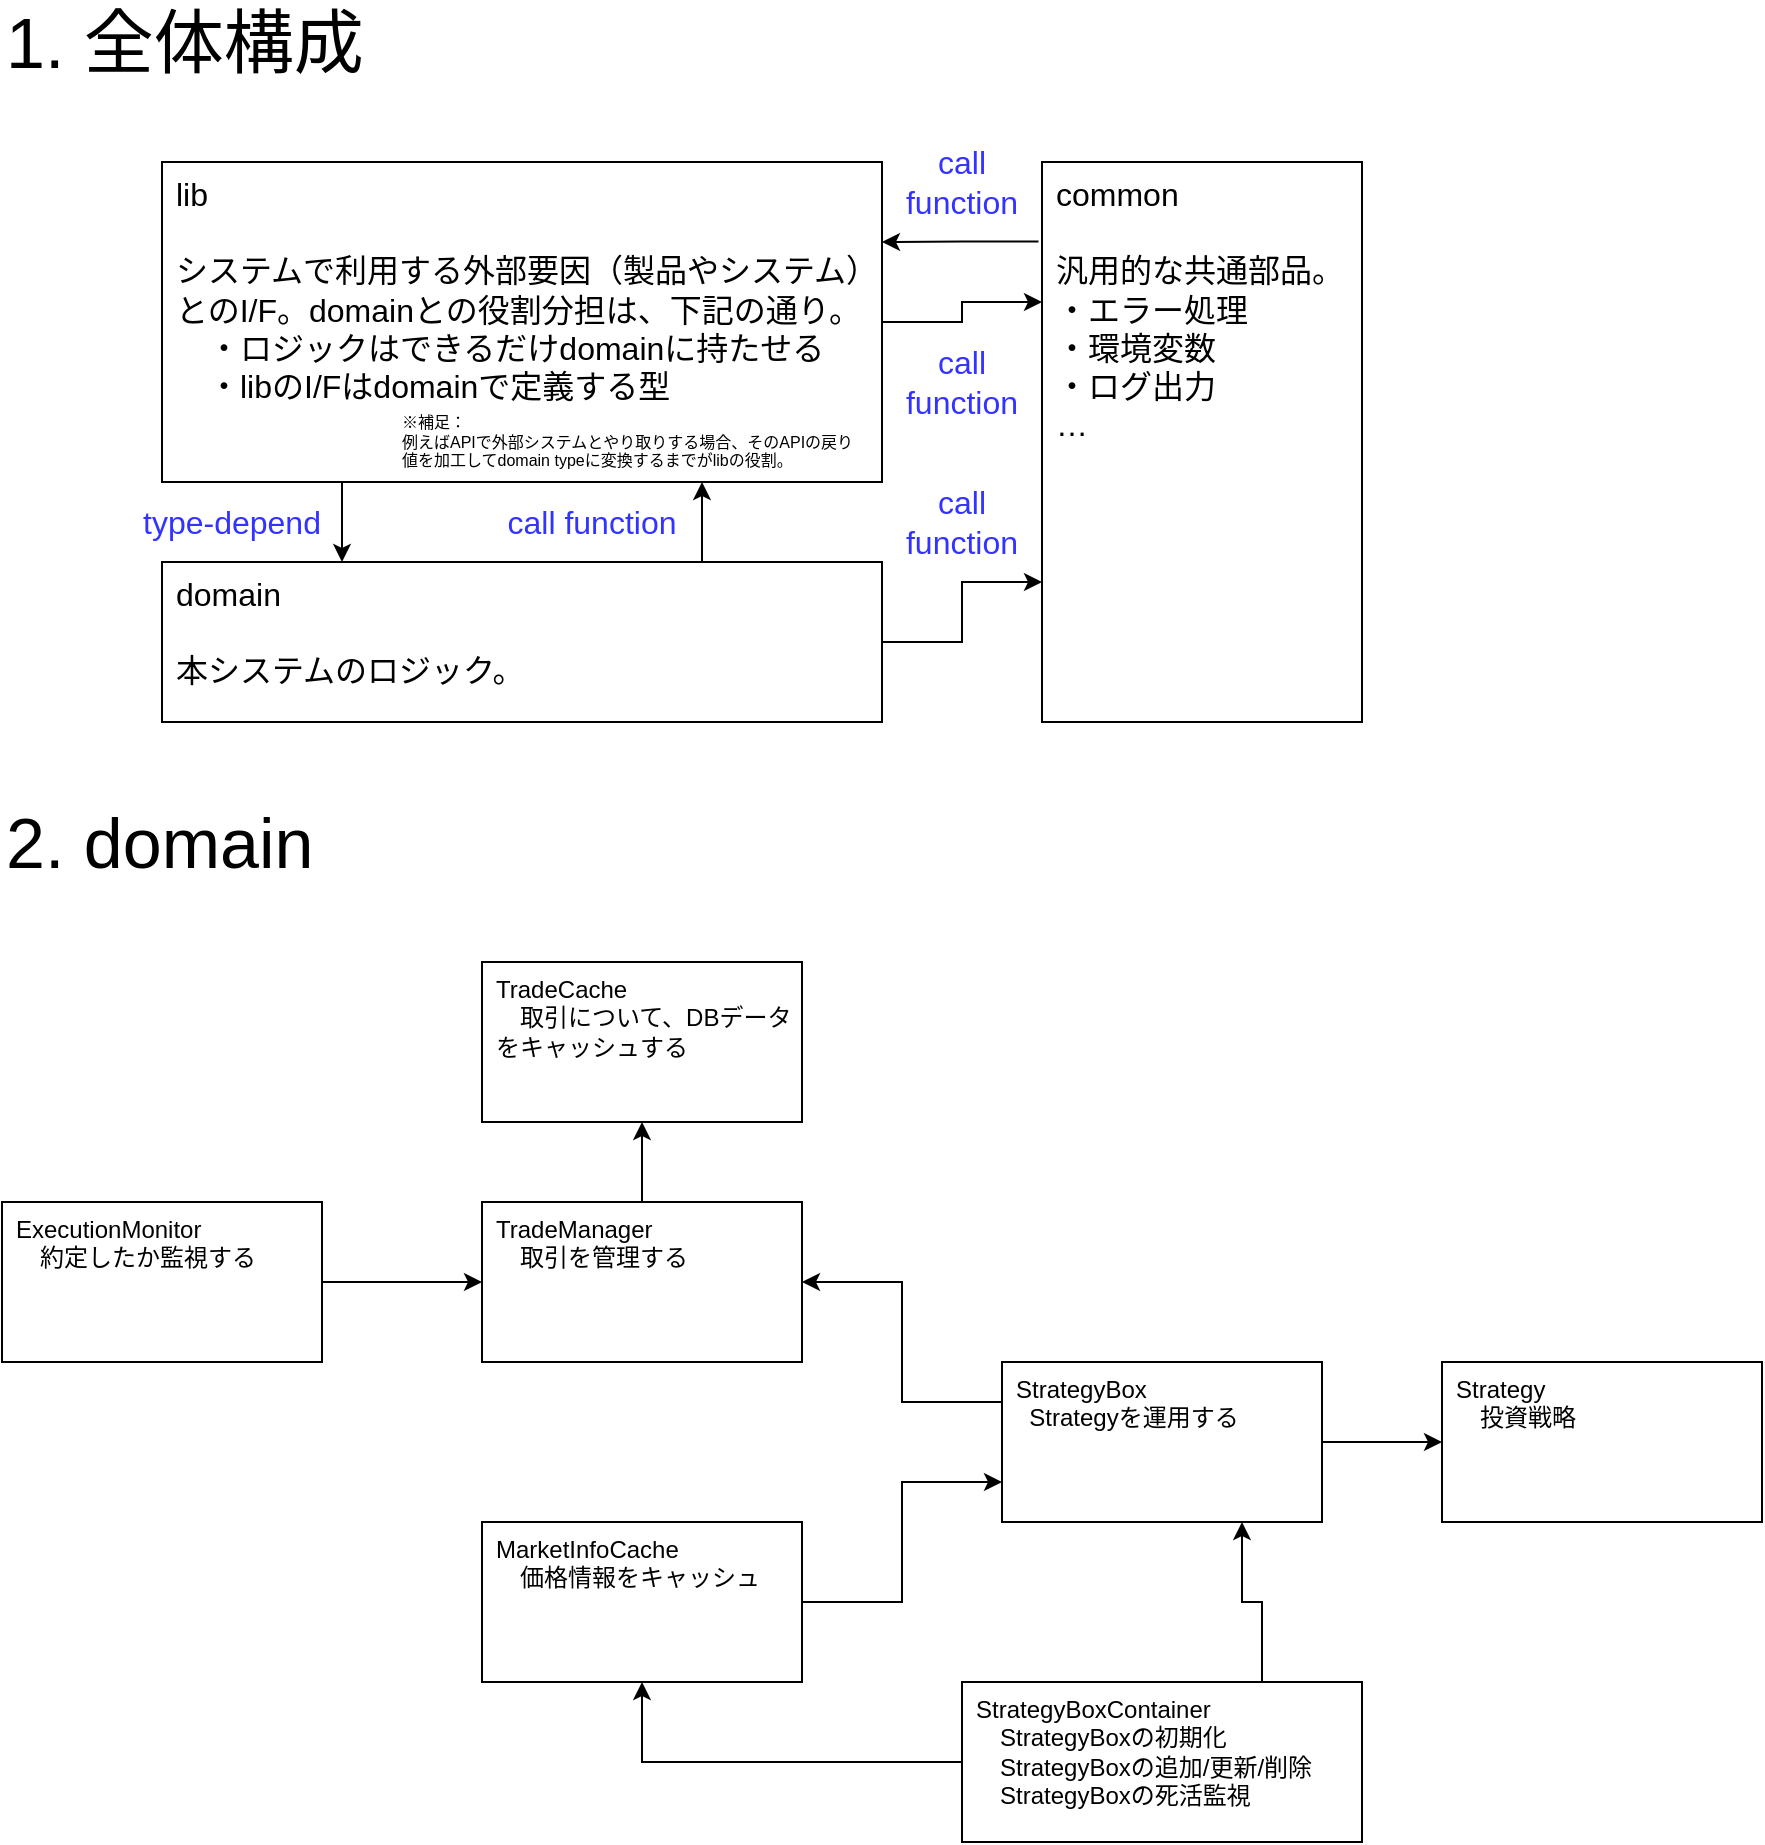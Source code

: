 <mxfile version="14.5.1" type="device"><diagram id="QO8zTXh8MmwBbY8q714F" name="ページ1"><mxGraphModel dx="1422" dy="862" grid="1" gridSize="10" guides="1" tooltips="1" connect="1" arrows="1" fold="1" page="1" pageScale="1" pageWidth="4681" pageHeight="3300" math="0" shadow="0"><root><mxCell id="0"/><mxCell id="1" parent="0"/><mxCell id="1mVnNg7vztShOF0JRuJz-1" value="1. 全体構成" style="text;html=1;strokeColor=none;fillColor=none;align=left;verticalAlign=middle;whiteSpace=wrap;rounded=0;fontSize=35;" parent="1" vertex="1"><mxGeometry x="80" y="80" width="200" height="40" as="geometry"/></mxCell><mxCell id="1mVnNg7vztShOF0JRuJz-2" value="common&lt;br style=&quot;font-size: 16px&quot;&gt;&lt;br style=&quot;font-size: 16px&quot;&gt;汎用的な共通部品。&lt;br&gt;・エラー処理&lt;br&gt;・環境変数&lt;br&gt;・ログ出力&lt;br&gt;…" style="rounded=0;whiteSpace=wrap;html=1;fontSize=16;align=left;horizontal=1;verticalAlign=top;spacingLeft=5;" parent="1" vertex="1"><mxGeometry x="600" y="160" width="160" height="280" as="geometry"/></mxCell><mxCell id="1mVnNg7vztShOF0JRuJz-5" style="edgeStyle=orthogonalEdgeStyle;rounded=0;orthogonalLoop=1;jettySize=auto;html=1;exitX=1;exitY=0.5;exitDx=0;exitDy=0;entryX=0;entryY=0.25;entryDx=0;entryDy=0;fontSize=20;" parent="1" source="1mVnNg7vztShOF0JRuJz-3" target="1mVnNg7vztShOF0JRuJz-2" edge="1"><mxGeometry relative="1" as="geometry"/></mxCell><mxCell id="1mVnNg7vztShOF0JRuJz-25" style="edgeStyle=orthogonalEdgeStyle;rounded=0;orthogonalLoop=1;jettySize=auto;html=1;exitX=0.25;exitY=1;exitDx=0;exitDy=0;entryX=0.25;entryY=0;entryDx=0;entryDy=0;fontSize=30;fontColor=#000000;" parent="1" source="1mVnNg7vztShOF0JRuJz-3" target="1mVnNg7vztShOF0JRuJz-4" edge="1"><mxGeometry relative="1" as="geometry"/></mxCell><mxCell id="1mVnNg7vztShOF0JRuJz-3" value="lib&lt;br&gt;&lt;br&gt;システムで利用する外部要因（製品やシステム）とのI/F。domainとの役割分担は、下記の通り。&lt;br&gt;　・ロジックはできるだけdomainに持たせる&lt;br&gt;　・libのI/Fはdomainで定義する型" style="rounded=0;whiteSpace=wrap;html=1;fontSize=16;align=left;horizontal=1;verticalAlign=top;spacingLeft=5;" parent="1" vertex="1"><mxGeometry x="160" y="160" width="360" height="160" as="geometry"/></mxCell><mxCell id="1mVnNg7vztShOF0JRuJz-7" style="edgeStyle=orthogonalEdgeStyle;rounded=0;orthogonalLoop=1;jettySize=auto;html=1;exitX=1;exitY=0.5;exitDx=0;exitDy=0;entryX=0;entryY=0.75;entryDx=0;entryDy=0;fontSize=20;" parent="1" source="1mVnNg7vztShOF0JRuJz-4" target="1mVnNg7vztShOF0JRuJz-2" edge="1"><mxGeometry relative="1" as="geometry"/></mxCell><mxCell id="1mVnNg7vztShOF0JRuJz-27" style="edgeStyle=orthogonalEdgeStyle;rounded=0;orthogonalLoop=1;jettySize=auto;html=1;exitX=0.75;exitY=0;exitDx=0;exitDy=0;entryX=0.75;entryY=1;entryDx=0;entryDy=0;fontSize=30;fontColor=#000000;" parent="1" source="1mVnNg7vztShOF0JRuJz-4" target="1mVnNg7vztShOF0JRuJz-3" edge="1"><mxGeometry relative="1" as="geometry"/></mxCell><mxCell id="1mVnNg7vztShOF0JRuJz-4" value="domain&lt;br&gt;&lt;br&gt;本システムのロジック。" style="rounded=0;whiteSpace=wrap;html=1;fontSize=16;align=left;horizontal=1;verticalAlign=top;spacingLeft=5;" parent="1" vertex="1"><mxGeometry x="160" y="360" width="360" height="80" as="geometry"/></mxCell><mxCell id="1mVnNg7vztShOF0JRuJz-9" value="type-depend" style="text;html=1;strokeColor=none;fillColor=none;align=center;verticalAlign=middle;whiteSpace=wrap;rounded=0;fontSize=16;fontColor=#3333FF;" parent="1" vertex="1"><mxGeometry x="140" y="330" width="110" height="20" as="geometry"/></mxCell><mxCell id="1mVnNg7vztShOF0JRuJz-10" value="call&lt;br&gt;function" style="text;html=1;strokeColor=none;fillColor=none;align=center;verticalAlign=middle;whiteSpace=wrap;rounded=0;fontSize=16;fontColor=#3333FF;" parent="1" vertex="1"><mxGeometry x="530" y="250" width="60" height="40" as="geometry"/></mxCell><mxCell id="1mVnNg7vztShOF0JRuJz-15" value="※補足：&lt;br style=&quot;font-size: 8px;&quot;&gt;例えばAPIで外部システムとやり取りする場合、そのAPIの戻り値を加工してdomain typeに変換するまでがlibの役割。" style="text;html=1;strokeColor=none;fillColor=none;align=left;verticalAlign=middle;whiteSpace=wrap;rounded=0;fontSize=8;spacing=0;" parent="1" vertex="1"><mxGeometry x="280" y="285" width="230" height="30" as="geometry"/></mxCell><mxCell id="1mVnNg7vztShOF0JRuJz-16" value="2. domain" style="text;html=1;strokeColor=none;fillColor=none;align=left;verticalAlign=middle;whiteSpace=wrap;rounded=0;fontSize=35;" parent="1" vertex="1"><mxGeometry x="80" y="480" width="200" height="40" as="geometry"/></mxCell><mxCell id="1mVnNg7vztShOF0JRuJz-19" value="Strategy&lt;br&gt;　投資戦略" style="rounded=0;whiteSpace=wrap;html=1;fontSize=12;align=left;horizontal=1;verticalAlign=top;spacingLeft=5;" parent="1" vertex="1"><mxGeometry x="800" y="760" width="160" height="80" as="geometry"/></mxCell><mxCell id="eRI5a-6kX-gSEgQ2M_Sd-6" style="edgeStyle=orthogonalEdgeStyle;rounded=0;orthogonalLoop=1;jettySize=auto;html=1;exitX=1;exitY=0.5;exitDx=0;exitDy=0;entryX=0;entryY=0.5;entryDx=0;entryDy=0;" edge="1" parent="1" source="1mVnNg7vztShOF0JRuJz-20" target="1mVnNg7vztShOF0JRuJz-19"><mxGeometry relative="1" as="geometry"/></mxCell><mxCell id="eRI5a-6kX-gSEgQ2M_Sd-9" style="edgeStyle=orthogonalEdgeStyle;rounded=0;orthogonalLoop=1;jettySize=auto;html=1;exitX=0;exitY=0.25;exitDx=0;exitDy=0;entryX=1;entryY=0.5;entryDx=0;entryDy=0;" edge="1" parent="1" source="1mVnNg7vztShOF0JRuJz-20" target="1mVnNg7vztShOF0JRuJz-23"><mxGeometry relative="1" as="geometry"/></mxCell><mxCell id="1mVnNg7vztShOF0JRuJz-20" value="StrategyBox&lt;br style=&quot;font-size: 12px;&quot;&gt;&amp;nbsp; Strategyを運用する" style="rounded=0;whiteSpace=wrap;html=1;fontSize=12;align=left;horizontal=1;verticalAlign=top;spacingLeft=5;" parent="1" vertex="1"><mxGeometry x="580" y="760" width="160" height="80" as="geometry"/></mxCell><mxCell id="eRI5a-6kX-gSEgQ2M_Sd-5" style="edgeStyle=orthogonalEdgeStyle;rounded=0;orthogonalLoop=1;jettySize=auto;html=1;exitX=0.75;exitY=0;exitDx=0;exitDy=0;entryX=0.75;entryY=1;entryDx=0;entryDy=0;" edge="1" parent="1" source="1mVnNg7vztShOF0JRuJz-21" target="1mVnNg7vztShOF0JRuJz-20"><mxGeometry relative="1" as="geometry"/></mxCell><mxCell id="eRI5a-6kX-gSEgQ2M_Sd-7" style="edgeStyle=orthogonalEdgeStyle;rounded=0;orthogonalLoop=1;jettySize=auto;html=1;exitX=0;exitY=0.5;exitDx=0;exitDy=0;entryX=0.5;entryY=1;entryDx=0;entryDy=0;" edge="1" parent="1" source="1mVnNg7vztShOF0JRuJz-21" target="1mVnNg7vztShOF0JRuJz-22"><mxGeometry relative="1" as="geometry"/></mxCell><mxCell id="1mVnNg7vztShOF0JRuJz-21" value="StrategyBoxContainer&lt;br&gt;　StrategyBoxの初期化&lt;br&gt;　StrategyBoxの追加/更新/削除&lt;br&gt;　StrategyBoxの死活監視" style="rounded=0;whiteSpace=wrap;html=1;fontSize=12;align=left;horizontal=1;verticalAlign=top;spacingLeft=5;" parent="1" vertex="1"><mxGeometry x="560" y="920" width="200" height="80" as="geometry"/></mxCell><mxCell id="eRI5a-6kX-gSEgQ2M_Sd-8" style="edgeStyle=orthogonalEdgeStyle;rounded=0;orthogonalLoop=1;jettySize=auto;html=1;exitX=1;exitY=0.5;exitDx=0;exitDy=0;entryX=0;entryY=0.75;entryDx=0;entryDy=0;" edge="1" parent="1" source="1mVnNg7vztShOF0JRuJz-22" target="1mVnNg7vztShOF0JRuJz-20"><mxGeometry relative="1" as="geometry"/></mxCell><mxCell id="1mVnNg7vztShOF0JRuJz-22" value="MarketInfoCache&lt;br&gt;　価格情報をキャッシュ" style="rounded=0;whiteSpace=wrap;html=1;fontSize=12;align=left;horizontal=1;verticalAlign=top;spacingLeft=5;" parent="1" vertex="1"><mxGeometry x="320" y="840" width="160" height="80" as="geometry"/></mxCell><mxCell id="eRI5a-6kX-gSEgQ2M_Sd-14" style="edgeStyle=orthogonalEdgeStyle;rounded=0;orthogonalLoop=1;jettySize=auto;html=1;exitX=0.5;exitY=0;exitDx=0;exitDy=0;entryX=0.5;entryY=1;entryDx=0;entryDy=0;fontSize=12;" edge="1" parent="1" source="1mVnNg7vztShOF0JRuJz-23" target="eRI5a-6kX-gSEgQ2M_Sd-13"><mxGeometry relative="1" as="geometry"/></mxCell><mxCell id="1mVnNg7vztShOF0JRuJz-23" value="TradeManager&lt;br&gt;　取引を管理する" style="rounded=0;whiteSpace=wrap;html=1;fontSize=12;align=left;horizontal=1;verticalAlign=top;spacingLeft=5;" parent="1" vertex="1"><mxGeometry x="320" y="680" width="160" height="80" as="geometry"/></mxCell><mxCell id="eRI5a-6kX-gSEgQ2M_Sd-10" style="edgeStyle=orthogonalEdgeStyle;rounded=0;orthogonalLoop=1;jettySize=auto;html=1;exitX=1;exitY=0.5;exitDx=0;exitDy=0;entryX=0;entryY=0.5;entryDx=0;entryDy=0;" edge="1" parent="1" source="1mVnNg7vztShOF0JRuJz-24" target="1mVnNg7vztShOF0JRuJz-23"><mxGeometry relative="1" as="geometry"/></mxCell><mxCell id="1mVnNg7vztShOF0JRuJz-24" value="ExecutionMonitor&lt;br&gt;　約定したか監視する" style="rounded=0;whiteSpace=wrap;html=1;fontSize=12;align=left;horizontal=1;verticalAlign=top;spacingLeft=5;" parent="1" vertex="1"><mxGeometry x="80" y="680" width="160" height="80" as="geometry"/></mxCell><mxCell id="1mVnNg7vztShOF0JRuJz-28" value="call function" style="text;html=1;strokeColor=none;fillColor=none;align=center;verticalAlign=middle;whiteSpace=wrap;rounded=0;fontSize=16;fontColor=#3333FF;" parent="1" vertex="1"><mxGeometry x="320" y="330" width="110" height="20" as="geometry"/></mxCell><mxCell id="eRI5a-6kX-gSEgQ2M_Sd-1" value="call&lt;br&gt;function" style="text;html=1;strokeColor=none;fillColor=none;align=center;verticalAlign=middle;whiteSpace=wrap;rounded=0;fontSize=16;fontColor=#3333FF;" vertex="1" parent="1"><mxGeometry x="525" y="150" width="70" height="40" as="geometry"/></mxCell><mxCell id="eRI5a-6kX-gSEgQ2M_Sd-2" style="edgeStyle=orthogonalEdgeStyle;rounded=0;orthogonalLoop=1;jettySize=auto;html=1;exitX=-0.011;exitY=0.142;exitDx=0;exitDy=0;entryX=1;entryY=0.25;entryDx=0;entryDy=0;fontSize=30;fontColor=#000000;exitPerimeter=0;" edge="1" parent="1" source="1mVnNg7vztShOF0JRuJz-2" target="1mVnNg7vztShOF0JRuJz-3"><mxGeometry relative="1" as="geometry"><mxPoint x="570" y="190" as="sourcePoint"/><mxPoint x="570" y="230" as="targetPoint"/></mxGeometry></mxCell><mxCell id="eRI5a-6kX-gSEgQ2M_Sd-3" value="call&lt;br&gt;function" style="text;html=1;strokeColor=none;fillColor=none;align=center;verticalAlign=middle;whiteSpace=wrap;rounded=0;fontSize=16;fontColor=#3333FF;" vertex="1" parent="1"><mxGeometry x="530" y="320" width="60" height="40" as="geometry"/></mxCell><mxCell id="eRI5a-6kX-gSEgQ2M_Sd-13" value="TradeCache&lt;br&gt;　取引について、DBデータをキャッシュする" style="rounded=0;whiteSpace=wrap;html=1;fontSize=12;align=left;horizontal=1;verticalAlign=top;spacingLeft=5;" vertex="1" parent="1"><mxGeometry x="320" y="560" width="160" height="80" as="geometry"/></mxCell></root></mxGraphModel></diagram></mxfile>
